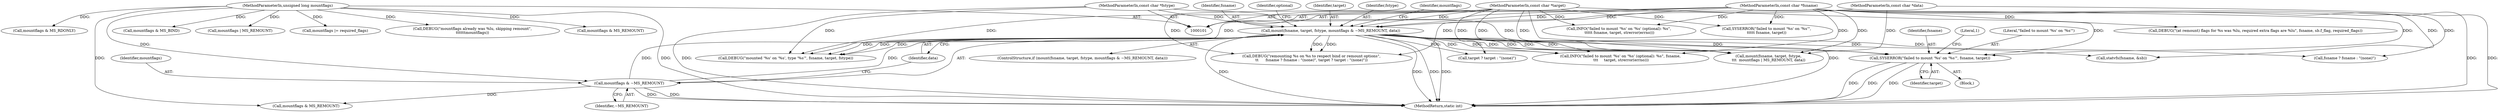 digraph "1_lxc_592fd47a6245508b79fe6ac819fe6d3b2c1289be_5@pointer" {
"1000133" [label="(Call,SYSERROR(\"failed to mount '%s' on '%s'\", fsname, target))"];
"1000111" [label="(Call,mount(fsname, target, fstype, mountflags & ~MS_REMOUNT, data))"];
"1000102" [label="(MethodParameterIn,const char *fsname)"];
"1000103" [label="(MethodParameterIn,const char *target)"];
"1000104" [label="(MethodParameterIn,const char *fstype)"];
"1000115" [label="(Call,mountflags & ~MS_REMOUNT)"];
"1000105" [label="(MethodParameterIn,unsigned long mountflags)"];
"1000106" [label="(MethodParameterIn,const char *data)"];
"1000218" [label="(Call,DEBUG(\"(at remount) flags for %s was %lu, required extra flags are %lu\", fsname, sb.f_flag, required_flags))"];
"1000142" [label="(Call,mountflags & MS_REMOUNT)"];
"1000253" [label="(Call,mountflags | MS_REMOUNT)"];
"1000118" [label="(Identifier,data)"];
"1000149" [label="(Call,DEBUG(\"remounting %s on %s to respect bind or remount options\",\n\t\t      fsname ? fsname : \"(none)\", target ? target : \"(none)\"))"];
"1000139" [label="(Literal,1)"];
"1000111" [label="(Call,mount(fsname, target, fstype, mountflags & ~MS_REMOUNT, data))"];
"1000113" [label="(Identifier,target)"];
"1000271" [label="(Call,SYSERROR(\"failed to mount '%s' on '%s'\",\n\t\t\t\t\t fsname, target))"];
"1000114" [label="(Identifier,fstype)"];
"1000245" [label="(Call,mountflags |= required_flags)"];
"1000286" [label="(MethodReturn,static int)"];
"1000106" [label="(MethodParameterIn,const char *data)"];
"1000172" [label="(Call,statvfs(fsname, &sb))"];
"1000105" [label="(MethodParameterIn,unsigned long mountflags)"];
"1000132" [label="(Block,)"];
"1000143" [label="(Identifier,mountflags)"];
"1000103" [label="(MethodParameterIn,const char *target)"];
"1000134" [label="(Literal,\"failed to mount '%s' on '%s'\")"];
"1000115" [label="(Call,mountflags & ~MS_REMOUNT)"];
"1000155" [label="(Call,target ? target : \"(none)\")"];
"1000104" [label="(MethodParameterIn,const char *fstype)"];
"1000102" [label="(MethodParameterIn,const char *fsname)"];
"1000241" [label="(Call,DEBUG(\"mountflags already was %lu, skipping remount\",\n\t\t\t\t\t\tmountflags))"];
"1000117" [label="(Identifier,~MS_REMOUNT)"];
"1000110" [label="(ControlStructure,if (mount(fsname, target, fstype, mountflags & ~MS_REMOUNT, data)))"];
"1000135" [label="(Identifier,fsname)"];
"1000123" [label="(Call,INFO(\"failed to mount '%s' on '%s' (optional): %s\", fsname,\n \t\t\t     target, strerror(errno)))"];
"1000136" [label="(Identifier,target)"];
"1000116" [label="(Identifier,mountflags)"];
"1000133" [label="(Call,SYSERROR(\"failed to mount '%s' on '%s'\", fsname, target))"];
"1000227" [label="(Call,mountflags & MS_REMOUNT)"];
"1000164" [label="(Call,mountflags & MS_RDONLY)"];
"1000261" [label="(Call,INFO(\"failed to mount '%s' on '%s' (optional): %s\",\n \t\t\t\t\t fsname, target, strerror(errno)))"];
"1000112" [label="(Identifier,fsname)"];
"1000121" [label="(Identifier,optional)"];
"1000279" [label="(Call,DEBUG(\"mounted '%s' on '%s', type '%s'\", fsname, target, fstype))"];
"1000249" [label="(Call,mount(fsname, target, fstype,\n\t\t\t  mountflags | MS_REMOUNT, data))"];
"1000145" [label="(Call,mountflags & MS_BIND)"];
"1000151" [label="(Call,fsname ? fsname : \"(none)\")"];
"1000133" -> "1000132"  [label="AST: "];
"1000133" -> "1000136"  [label="CFG: "];
"1000134" -> "1000133"  [label="AST: "];
"1000135" -> "1000133"  [label="AST: "];
"1000136" -> "1000133"  [label="AST: "];
"1000139" -> "1000133"  [label="CFG: "];
"1000133" -> "1000286"  [label="DDG: "];
"1000133" -> "1000286"  [label="DDG: "];
"1000133" -> "1000286"  [label="DDG: "];
"1000111" -> "1000133"  [label="DDG: "];
"1000111" -> "1000133"  [label="DDG: "];
"1000102" -> "1000133"  [label="DDG: "];
"1000103" -> "1000133"  [label="DDG: "];
"1000111" -> "1000110"  [label="AST: "];
"1000111" -> "1000118"  [label="CFG: "];
"1000112" -> "1000111"  [label="AST: "];
"1000113" -> "1000111"  [label="AST: "];
"1000114" -> "1000111"  [label="AST: "];
"1000115" -> "1000111"  [label="AST: "];
"1000118" -> "1000111"  [label="AST: "];
"1000121" -> "1000111"  [label="CFG: "];
"1000143" -> "1000111"  [label="CFG: "];
"1000111" -> "1000286"  [label="DDG: "];
"1000111" -> "1000286"  [label="DDG: "];
"1000111" -> "1000286"  [label="DDG: "];
"1000111" -> "1000286"  [label="DDG: "];
"1000102" -> "1000111"  [label="DDG: "];
"1000103" -> "1000111"  [label="DDG: "];
"1000104" -> "1000111"  [label="DDG: "];
"1000115" -> "1000111"  [label="DDG: "];
"1000115" -> "1000111"  [label="DDG: "];
"1000106" -> "1000111"  [label="DDG: "];
"1000111" -> "1000123"  [label="DDG: "];
"1000111" -> "1000123"  [label="DDG: "];
"1000111" -> "1000149"  [label="DDG: "];
"1000111" -> "1000149"  [label="DDG: "];
"1000111" -> "1000151"  [label="DDG: "];
"1000111" -> "1000155"  [label="DDG: "];
"1000111" -> "1000172"  [label="DDG: "];
"1000111" -> "1000249"  [label="DDG: "];
"1000111" -> "1000249"  [label="DDG: "];
"1000111" -> "1000249"  [label="DDG: "];
"1000111" -> "1000279"  [label="DDG: "];
"1000111" -> "1000279"  [label="DDG: "];
"1000111" -> "1000279"  [label="DDG: "];
"1000102" -> "1000101"  [label="AST: "];
"1000102" -> "1000286"  [label="DDG: "];
"1000102" -> "1000123"  [label="DDG: "];
"1000102" -> "1000149"  [label="DDG: "];
"1000102" -> "1000151"  [label="DDG: "];
"1000102" -> "1000172"  [label="DDG: "];
"1000102" -> "1000218"  [label="DDG: "];
"1000102" -> "1000249"  [label="DDG: "];
"1000102" -> "1000261"  [label="DDG: "];
"1000102" -> "1000271"  [label="DDG: "];
"1000102" -> "1000279"  [label="DDG: "];
"1000103" -> "1000101"  [label="AST: "];
"1000103" -> "1000286"  [label="DDG: "];
"1000103" -> "1000123"  [label="DDG: "];
"1000103" -> "1000149"  [label="DDG: "];
"1000103" -> "1000155"  [label="DDG: "];
"1000103" -> "1000249"  [label="DDG: "];
"1000103" -> "1000261"  [label="DDG: "];
"1000103" -> "1000271"  [label="DDG: "];
"1000103" -> "1000279"  [label="DDG: "];
"1000104" -> "1000101"  [label="AST: "];
"1000104" -> "1000286"  [label="DDG: "];
"1000104" -> "1000249"  [label="DDG: "];
"1000104" -> "1000279"  [label="DDG: "];
"1000115" -> "1000117"  [label="CFG: "];
"1000116" -> "1000115"  [label="AST: "];
"1000117" -> "1000115"  [label="AST: "];
"1000118" -> "1000115"  [label="CFG: "];
"1000115" -> "1000286"  [label="DDG: "];
"1000115" -> "1000286"  [label="DDG: "];
"1000105" -> "1000115"  [label="DDG: "];
"1000115" -> "1000142"  [label="DDG: "];
"1000105" -> "1000101"  [label="AST: "];
"1000105" -> "1000286"  [label="DDG: "];
"1000105" -> "1000142"  [label="DDG: "];
"1000105" -> "1000145"  [label="DDG: "];
"1000105" -> "1000164"  [label="DDG: "];
"1000105" -> "1000227"  [label="DDG: "];
"1000105" -> "1000241"  [label="DDG: "];
"1000105" -> "1000245"  [label="DDG: "];
"1000105" -> "1000253"  [label="DDG: "];
"1000106" -> "1000101"  [label="AST: "];
"1000106" -> "1000286"  [label="DDG: "];
"1000106" -> "1000249"  [label="DDG: "];
}
